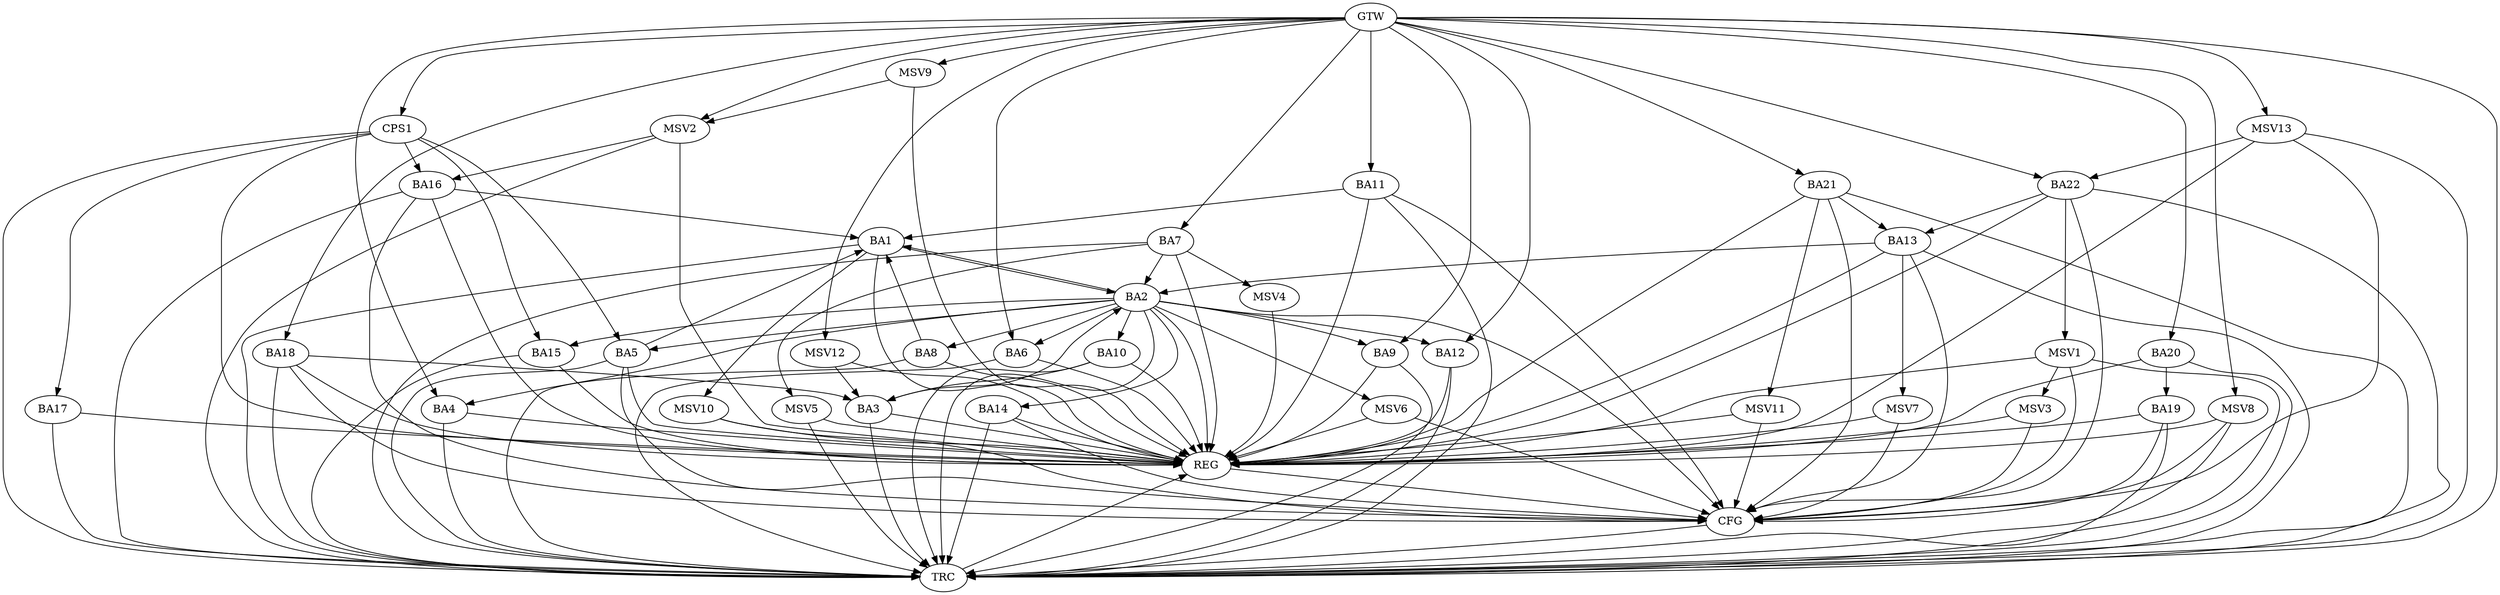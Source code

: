 strict digraph G {
  BA1 [ label="BA1" ];
  BA2 [ label="BA2" ];
  BA3 [ label="BA3" ];
  BA4 [ label="BA4" ];
  BA5 [ label="BA5" ];
  BA6 [ label="BA6" ];
  BA7 [ label="BA7" ];
  BA8 [ label="BA8" ];
  BA9 [ label="BA9" ];
  BA10 [ label="BA10" ];
  BA11 [ label="BA11" ];
  BA12 [ label="BA12" ];
  BA13 [ label="BA13" ];
  BA14 [ label="BA14" ];
  BA15 [ label="BA15" ];
  BA16 [ label="BA16" ];
  BA17 [ label="BA17" ];
  BA18 [ label="BA18" ];
  BA19 [ label="BA19" ];
  BA20 [ label="BA20" ];
  BA21 [ label="BA21" ];
  BA22 [ label="BA22" ];
  CPS1 [ label="CPS1" ];
  GTW [ label="GTW" ];
  REG [ label="REG" ];
  CFG [ label="CFG" ];
  TRC [ label="TRC" ];
  MSV1 [ label="MSV1" ];
  MSV2 [ label="MSV2" ];
  MSV3 [ label="MSV3" ];
  MSV4 [ label="MSV4" ];
  MSV5 [ label="MSV5" ];
  MSV6 [ label="MSV6" ];
  MSV7 [ label="MSV7" ];
  MSV8 [ label="MSV8" ];
  MSV9 [ label="MSV9" ];
  MSV10 [ label="MSV10" ];
  MSV11 [ label="MSV11" ];
  MSV12 [ label="MSV12" ];
  MSV13 [ label="MSV13" ];
  BA1 -> BA2;
  BA2 -> BA1;
  BA3 -> BA2;
  BA5 -> BA1;
  BA7 -> BA2;
  BA8 -> BA1;
  BA10 -> BA3;
  BA11 -> BA1;
  BA13 -> BA2;
  BA16 -> BA1;
  BA18 -> BA3;
  BA20 -> BA19;
  BA21 -> BA13;
  BA22 -> BA13;
  CPS1 -> BA17;
  CPS1 -> BA5;
  CPS1 -> BA15;
  CPS1 -> BA16;
  GTW -> BA4;
  GTW -> BA6;
  GTW -> BA7;
  GTW -> BA9;
  GTW -> BA11;
  GTW -> BA12;
  GTW -> BA18;
  GTW -> BA20;
  GTW -> BA21;
  GTW -> BA22;
  GTW -> CPS1;
  BA1 -> REG;
  BA2 -> REG;
  BA3 -> REG;
  BA4 -> REG;
  BA5 -> REG;
  BA6 -> REG;
  BA7 -> REG;
  BA8 -> REG;
  BA9 -> REG;
  BA10 -> REG;
  BA11 -> REG;
  BA12 -> REG;
  BA13 -> REG;
  BA14 -> REG;
  BA15 -> REG;
  BA16 -> REG;
  BA17 -> REG;
  BA18 -> REG;
  BA19 -> REG;
  BA20 -> REG;
  BA21 -> REG;
  BA22 -> REG;
  CPS1 -> REG;
  BA22 -> CFG;
  BA2 -> CFG;
  BA13 -> CFG;
  BA5 -> CFG;
  BA18 -> CFG;
  BA14 -> CFG;
  BA19 -> CFG;
  BA16 -> CFG;
  BA11 -> CFG;
  BA21 -> CFG;
  REG -> CFG;
  BA1 -> TRC;
  BA2 -> TRC;
  BA3 -> TRC;
  BA4 -> TRC;
  BA5 -> TRC;
  BA6 -> TRC;
  BA7 -> TRC;
  BA8 -> TRC;
  BA9 -> TRC;
  BA10 -> TRC;
  BA11 -> TRC;
  BA12 -> TRC;
  BA13 -> TRC;
  BA14 -> TRC;
  BA15 -> TRC;
  BA16 -> TRC;
  BA17 -> TRC;
  BA18 -> TRC;
  BA19 -> TRC;
  BA20 -> TRC;
  BA21 -> TRC;
  BA22 -> TRC;
  CPS1 -> TRC;
  GTW -> TRC;
  CFG -> TRC;
  TRC -> REG;
  BA2 -> BA4;
  BA2 -> BA14;
  BA2 -> BA10;
  BA2 -> BA5;
  BA2 -> BA6;
  BA2 -> BA12;
  BA2 -> BA8;
  BA2 -> BA9;
  BA2 -> BA15;
  BA22 -> MSV1;
  MSV1 -> REG;
  MSV1 -> TRC;
  MSV1 -> CFG;
  MSV2 -> BA16;
  GTW -> MSV2;
  MSV2 -> REG;
  MSV2 -> TRC;
  MSV1 -> MSV3;
  MSV3 -> REG;
  MSV3 -> CFG;
  BA7 -> MSV4;
  MSV4 -> REG;
  BA7 -> MSV5;
  MSV5 -> REG;
  MSV5 -> TRC;
  BA2 -> MSV6;
  MSV6 -> REG;
  MSV6 -> CFG;
  BA13 -> MSV7;
  MSV7 -> REG;
  MSV7 -> CFG;
  GTW -> MSV8;
  MSV8 -> REG;
  MSV8 -> TRC;
  MSV8 -> CFG;
  MSV9 -> MSV2;
  GTW -> MSV9;
  MSV9 -> REG;
  BA1 -> MSV10;
  MSV10 -> REG;
  MSV10 -> CFG;
  BA21 -> MSV11;
  MSV11 -> REG;
  MSV11 -> CFG;
  MSV12 -> BA3;
  GTW -> MSV12;
  MSV12 -> REG;
  MSV13 -> BA22;
  GTW -> MSV13;
  MSV13 -> REG;
  MSV13 -> TRC;
  MSV13 -> CFG;
}
